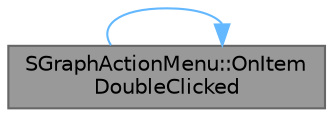 digraph "SGraphActionMenu::OnItemDoubleClicked"
{
 // INTERACTIVE_SVG=YES
 // LATEX_PDF_SIZE
  bgcolor="transparent";
  edge [fontname=Helvetica,fontsize=10,labelfontname=Helvetica,labelfontsize=10];
  node [fontname=Helvetica,fontsize=10,shape=box,height=0.2,width=0.4];
  rankdir="LR";
  Node1 [id="Node000001",label="SGraphActionMenu::OnItem\lDoubleClicked",height=0.2,width=0.4,color="gray40", fillcolor="grey60", style="filled", fontcolor="black",tooltip="Called when tree item is double clicked."];
  Node1 -> Node1 [id="edge1_Node000001_Node000001",color="steelblue1",style="solid",tooltip=" "];
}
